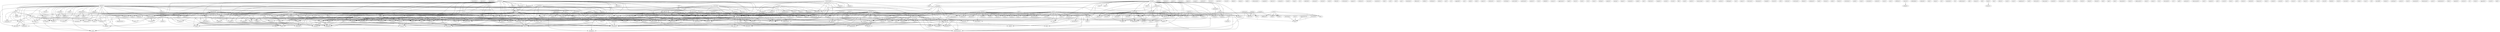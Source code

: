 digraph G {
  tranquility [ label="tranquility(1)" ];
  decision [ label="decision(1)" ];
  inquisition [ label="inquisition(1)" ];
  population [ label="population(6)" ];
  invading [ label="invading(2)" ];
  deleted [ label="deleted(1)" ];
  scholar [ label="scholar(2)" ];
  majority [ label="majority(1)" ];
  side [ label="side(1)" ];
  control [ label="control(1)" ];
  arrival [ label="arrival(1)" ];
  anticipation [ label="anticipation(1)" ];
  lake [ label="lake(2)" ];
  garrison [ label="garrison(1)" ];
  thunder [ label="thunder(2)" ];
  carried [ label="carried(1)" ];
  massacred [ label="massacred(1)" ];
  retreat [ label="retreat(1)" ];
  exterminated [ label="exterminated(2)" ];
  van [ label="van(3)" ];
  turn [ label="turn(1)" ];
  van [ label="van(3)" ];
  reached [ label="reached(1)" ];
  province [ label="province(4)" ];
  gives [ label="gives(1)" ];
  slaughter [ label="slaughter(1)" ];
  discipline [ label="discipline(1)" ];
  pseudo [ label="pseudo(1)" ];
  assert [ label="assert(1)" ];
  freedom [ label="freedom(1)" ];
  power [ label="power(1)" ];
  volume [ label="volume(2)" ];
  list [ label="list(8)" ];
  collaboration [ label="collaboration(5)" ];
  someone [ label="someone(1)" ];
  exe [ label="exe(2)" ];
  convenience [ label="convenience(1)" ];
  called [ label="called(1)" ];
  liberty [ label="liberty(1)" ];
  escape [ label="escape(1)" ];
  architect [ label="architect(1)" ];
  homeland [ label="homeland(3)" ];
  occupation [ label="occupation(3)" ];
  horizon [ label="horizon(1)" ];
  army [ label="army(12)" ];
  response [ label="response(2)" ];
  cavalry [ label="cavalry(1)" ];
  occupied [ label="occupied(1)" ];
  victory [ label="victory(1)" ];
  suffered [ label="suffered(2)" ];
  burnt [ label="burnt(2)" ];
  drove [ label="drove(1)" ];
  information [ label="information(2)" ];
  rear [ label="rear(1)" ];
  withdrew [ label="withdrew(1)" ];
  situation [ label="situation(2)" ];
  war [ label="war(11)" ];
  enter [ label="enter(1)" ];
  make [ label="make(1)" ];
  rear [ label="rear(1)" ];
  genocide [ label="genocide(17)" ];
  safety [ label="safety(1)" ];
  year [ label="year(2)" ];
  began [ label="began(3)" ];
  country [ label="country(1)" ];
  rd [ label="rd(1)" ];
  burned [ label="burned(1)" ];
  building [ label="building(2)" ];
  pillage [ label="pillage(1)" ];
  withdraw [ label="withdraw(1)" ];
  cooperation [ label="cooperation(1)" ];
  guard [ label="guard(1)" ];
  day [ label="day(2)" ];
  intervene [ label="intervene(1)" ];
  ease [ label="ease(1)" ];
  sent [ label="sent(1)" ];
  fighting [ label="fighting(1)" ];
  came [ label="came(1)" ];
  destruction [ label="destruction(3)" ];
  fight [ label="fight(2)" ];
  flag [ label="flag(1)" ];
  gave [ label="gave(1)" ];
  blood [ label="blood(1)" ];
  effort [ label="effort(1)" ];
  president [ label="president(1)" ];
  terminate [ label="terminate(1)" ];
  serve [ label="serve(3)" ];
  wave [ label="wave(1)" ];
  guerrilla [ label="guerrilla(1)" ];
  murdering [ label="murdering(1)" ];
  happen [ label="happen(1)" ];
  rest [ label="rest(1)" ];
  street [ label="street(1)" ];
  region [ label="region(1)" ];
  coward [ label="coward(1)" ];
  bullshit [ label="bullshit(2)" ];
  instance [ label="instance(2)" ];
  defeat [ label="defeat(1)" ];
  formed [ label="formed(2)" ];
  policy [ label="policy(2)" ];
  battalion [ label="battalion(2)" ];
  government [ label="government(7)" ];
  race [ label="race(1)" ];
  declared [ label="declared(1)" ];
  extermination [ label="extermination(2)" ];
  enemy [ label="enemy(1)" ];
  salah [ label="salah(1)" ];
  etchmiadzin [ label="etchmiadzin(1)" ];
  complete [ label="complete(1)" ];
  beginning [ label="beginning(2)" ];
  refuse [ label="refuse(1)" ];
  state [ label="state(4)" ];
  degree [ label="degree(1)" ];
  assist [ label="assist(1)" ];
  left [ label="left(2)" ];
  command [ label="command(4)" ];
  scene [ label="scene(1)" ];
  observe [ label="observe(1)" ];
  autopost [ label="autopost(1)" ];
  closed [ label="closed(1)" ];
  hung [ label="hung(1)" ];
  du [ label="du(1)" ];
  cut [ label="cut(1)" ];
  guerilla [ label="guerilla(2)" ];
  admitted [ label="admitted(1)" ];
  program [ label="program(1)" ];
  wonder [ label="wonder(1)" ];
  mess [ label="mess(1)" ];
  section [ label="section(2)" ];
  reach [ label="reach(1)" ];
  butcher [ label="butcher(1)" ];
  dictator [ label="dictator(1)" ];
  leader [ label="leader(1)" ];
  lived [ label="lived(2)" ];
  debunk [ label="debunk(1)" ];
  civilization [ label="civilization(1)" ];
  oppose [ label="oppose(1)" ];
  evidence [ label="evidence(1)" ];
  caucasus [ label="caucasus(1)" ];
  armistice [ label="armistice(1)" ];
  babi [ label="babi(1)" ];
  soul [ label="soul(1)" ];
  edu [ label="edu(2)" ];
  pay [ label="pay(1)" ];
  post [ label="post(5)" ];
  question [ label="question(1)" ];
  address [ label="address(1)" ];
  reply [ label="reply(2)" ];
  text [ label="text(4)" ];
  table [ label="table(1)" ];
  propaganda [ label="propaganda(1)" ];
  nonsense [ label="nonsense(1)" ];
  present [ label="present(1)" ];
  message [ label="message(1)" ];
  bernstein [ label="bernstein(1)" ];
  influence [ label="influence(1)" ];
  soldier [ label="soldier(1)" ];
  erzurum [ label="erzurum(4)" ];
  poverty [ label="poverty(2)" ];
  survive [ label="survive(1)" ];
  condition [ label="condition(2)" ];
  latvia [ label="latvia(9)" ];
  unix [ label="unix(1)" ];
  goes [ label="goes(1)" ];
  computer [ label="computer(2)" ];
  post [ label="post(4)" ];
  joke [ label="joke(2)" ];
  autoposting [ label="autoposting(1)" ];
  baby [ label="baby(1)" ];
  block [ label="block(2)" ];
  paragraph [ label="paragraph(2)" ];
  clown [ label="clown(1)" ];
  article [ label="article(1)" ];
  sera [ label="sera(1)" ];
  event [ label="event(1)" ];
  nothing [ label="nothing(1)" ];
  user [ label="user(2)" ];
  sweetie [ label="sweetie(1)" ];
  produce [ label="produce(1)" ];
  zuma [ label="zuma(1)" ];
  amherst [ label="amherst(2)" ];
  month [ label="month(2)" ];
  find [ label="find(1)" ];
  anatolia [ label="anatolia(4)" ];
  fate [ label="fate(1)" ];
  way [ label="way(2)" ];
  revolt [ label="revolt(2)" ];
  push [ label="push(1)" ];
  morale [ label="morale(1)" ];
  sultan [ label="sultan(1)" ];
  invasion [ label="invasion(1)" ];
  replica [ label="replica(1)" ];
  position [ label="position(1)" ];
  create [ label="create(1)" ];
  hurt [ label="hurt(1)" ];
  birthday [ label="birthday(2)" ];
  inform [ label="inform(1)" ];
  put [ label="put(1)" ];
  re [ label="re(1)" ];
  faith [ label="faith(1)" ];
  protection [ label="protection(2)" ];
  resurrection [ label="resurrection(1)" ];
  life [ label="life(1)" ];
  appealed [ label="appealed(1)" ];
  pre [ label="pre(1)" ];
  cabin [ label="cabin(2)" ];
  fascist [ label="fascist(2)" ];
  look [ label="look(1)" ];
  non [ label="non(1)" ];
  window [ label="window(1)" ];
  see [ label="see(2)" ];
  harb [ label="harb(1)" ];
  rejects [ label="rejects(1)" ];
  nwbernst [ label="nwbernst(1)" ];
  annihilation [ label="annihilation(1)" ];
  mercy [ label="mercy(1)" ];
  revolting [ label="revolting(1)" ];
  today [ label="today(3)" ];
  covers [ label="covers(1)" ];
  crime [ label="crime(3)" ];
  exists [ label="exists(1)" ];
  right [ label="right(1)" ];
  return [ label="return(1)" ];
  humanity [ label="humanity(2)" ];
  perverted [ label="perverted(1)" ];
  hair [ label="hair(1)" ];
  ripped [ label="ripped(1)" ];
  patriotism [ label="patriotism(1)" ];
  protect [ label="protect(1)" ];
  zvvg [ label="zvvg(1)" ];
  stabbed [ label="stabbed(1)" ];
  regret [ label="regret(1)" ];
  history [ label="history(3)" ];
  grief [ label="grief(1)" ];
  census [ label="census(1)" ];
  nazi [ label="nazi(2)" ];
  conspiracy [ label="conspiracy(1)" ];
  concentration [ label="concentration(1)" ];
  hand [ label="hand(2)" ];
  encore [ label="encore(1)" ];
  issue [ label="issue(2)" ];
  doom [ label="doom(1)" ];
  performance [ label="performance(1)" ];
  colaboration [ label="colaboration(1)" ];
  berlin [ label="berlin(2)" ];
  headquarters [ label="headquarters(1)" ];
  appressian [ label="appressian(1)" ];
  independence [ label="independence(3)" ];
  pp [ label="pp(2)" ];
  expel [ label="expel(1)" ];
  muslim [ label="muslim(3)" ];
  flood [ label="flood(1)" ];
  comprised [ label="comprised(1)" ];
  maintain [ label="maintain(1)" ];
  planned [ label="planned(1)" ];
  appeared [ label="appeared(1)" ];
  crisis [ label="crisis(1)" ];
  area [ label="area(2)" ];
  supply [ label="supply(1)" ];
  crowded [ label="crowded(1)" ];
  culminated [ label="culminated(1)" ];
  percent [ label="percent(1)" ];
  city [ label="city(2)" ];
  terror [ label="terror(1)" ];
  brick [ label="brick(1)" ];
  wwi [ label="wwi(1)" ];
  stone [ label="stone(1)" ];
  darling [ label="darling(1)" ];
  opinion [ label="opinion(1)" ];
  sprang [ label="sprang(1)" ];
  legion [ label="legion(1)" ];
  comment [ label="comment(1)" ];
  sahak [ label="sahak(1)" ];
  neil [ label="neil(1)" ];
  love [ label="love(1)" ];
  road [ label="road(5)" ];
  ground [ label="ground(1)" ];
  direction [ label="direction(1)" ];
  tragedy [ label="tragedy(1)" ];
  czar [ label="czar(2)" ];
  returned [ label="returned(1)" ];
  jewish [ label="jewish(1)" ];
  struck [ label="struck(1)" ];
  file [ label="file(2)" ];
  mark [ label="mark(1)" ];
  matter [ label="matter(1)" ];
  brand [ label="brand(1)" ];
  dictatorship [ label="dictatorship(4)" ];
  signed [ label="signed(1)" ];
  respite [ label="respite(1)" ];
  massacring [ label="massacring(1)" ];
  supreme [ label="supreme(2)" ];
  none [ label="none(1)" ];
  russia [ label="russia(1)" ];
  fulfillment [ label="fulfillment(1)" ];
  looked [ label="looked(1)" ];
  justify [ label="justify(1)" ];
  evrak [ label="evrak(1)" ];
  pardon [ label="pardon(1)" ];
  challenge [ label="challenge(1)" ];
  rise [ label="rise(1)" ];
  seems [ label="seems(1)" ];
  vilayet [ label="vilayet(1)" ];
  preparation [ label="preparation(1)" ];
  drive [ label="drive(1)" ];
  commander [ label="commander(2)" ];
  soviet [ label="soviet(1)" ];
  work [ label="work(1)" ];
  ex [ label="ex(1)" ];
  proceeded [ label="proceeded(1)" ];
  write [ label="write(1)" ];
  mountain [ label="mountain(1)" ];
  terrorism [ label="terrorism(1)" ];
  deuxieme [ label="deuxieme(1)" ];
  triangle [ label="triangle(1)" ];
  drawer [ label="drawer(2)" ];
  wall [ label="wall(1)" ];
  sabotage [ label="sabotage(1)" ];
  coordination [ label="coordination(1)" ];
  time [ label="time(2)" ];
  treachery [ label="treachery(1)" ];
  regard [ label="regard(1)" ];
  observed [ label="observed(1)" ];
  yerevan [ label="yerevan(1)" ];
  conclusion [ label="conclusion(1)" ];
  debate [ label="debate(1)" ];
  sarikamis [ label="sarikamis(1)" ];
  head [ label="head(1)" ];
  turkey [ label="turkey(8)" ];
  separation [ label="separation(1)" ];
  world [ label="world(7)" ];
  treasonable [ label="treasonable(1)" ];
  demonstration [ label="demonstration(1)" ];
  abode [ label="abode(1)" ];
  took [ label="took(1)" ];
  recalls [ label="recalls(1)" ];
  rapacity [ label="rapacity(1)" ];
  nation [ label="nation(2)" ];
  reaches [ label="reaches(1)" ];
  tradition [ label="tradition(1)" ];
  bureau [ label="bureau(1)" ];
  sabis [ label="sabis(1)" ];
  french [ label="french(1)" ];
  revolution [ label="revolution(1)" ];
  university [ label="university(2)" ];
  greek [ label="greek(1)" ];
  corps [ label="corps(1)" ];
  november [ label="november(1)" ];
  interest [ label="interest(1)" ];
  th [ label="th(2)" ];
  asks [ label="asks(1)" ];
  empire [ label="empire(4)" ];
  aryan [ label="aryan(1)" ];
  mon [ label="mon(1)" ];
  artillerie [ label="artillerie(1)" ];
  russian [ label="russian(1)" ];
  invader [ label="invader(1)" ];
  participation [ label="participation(1)" ];
  volunteer [ label="volunteer(1)" ];
  stated [ label="stated(1)" ];
  shore [ label="shore(1)" ];
  served [ label="served(1)" ];
  turned [ label="turned(1)" ];
  hope [ label="hope(1)" ];
  boasted [ label="boasted(1)" ];
  success [ label="success(1)" ];
  century [ label="century(2)" ];
  attempt [ label="attempt(1)" ];
  odishelidje [ label="odishelidje(1)" ];
  dashnak [ label="dashnak(1)" ];
  jews [ label="jews(2)" ];
  minority [ label="minority(1)" ];
  mutlu [ label="mutlu(1)" ];
  ll [ label="ll(1)" ];
  john [ label="john(1)" ];
  adana [ label="adana(1)" ];
  set [ label="set(1)" ];
  mazelyah [ label="mazelyah(1)" ];
  fo [ label="fo(4)" ];
  petersburg [ label="petersburg(1)" ];
  add [ label="add(1)" ];
  cambridge [ label="cambridge(3)" ];
  ohanus [ label="ohanus(1)" ];
  fail [ label="fail(1)" ];
  found [ label="found(1)" ];
  heaven [ label="heaven(1)" ];
  fop [ label="fop(1)" ];
  reform [ label="reform(1)" ];
  subject [ label="subject(1)" ];
  withdrawal [ label="withdrawal(1)" ];
  murder [ label="murder(2)" ];
  russe [ label="russe(1)" ];
  erase [ label="erase(1)" ];
  zangibasar [ label="zangibasar(1)" ];
  read [ label="read(1)" ];
  holocaust [ label="holocaust(1)" ];
  armenia [ label="armenia(7)" ];
  press [ label="press(3)" ];
  hamazasp [ label="hamazasp(1)" ];
  istanbul [ label="istanbul(1)" ];
  erzeroum [ label="erzeroum(1)" ];
  give [ label="give(1)" ];
  culture [ label="culture(1)" ];
  bristol [ label="bristol(1)" ];
  submit [ label="submit(1)" ];
  disarm [ label="disarm(2)" ];
  katl [ label="katl(1)" ];
  rape [ label="rape(1)" ];
  yoke [ label="yoke(1)" ];
  remainder [ label="remainder(1)" ];
  tartar [ label="tartar(1)" ];
  ambassador [ label="ambassador(1)" ];
  place [ label="place(1)" ];
  nesim [ label="nesim(1)" ];
  bva [ label="bva(1)" ];
  document [ label="document(2)" ];
  nov [ label="nov(1)" ];
  spell [ label="spell(1)" ];
  germany [ label="germany(1)" ];
  disarmament [ label="disarmament(1)" ];
  auto [ label="auto(1)" ];
  exist [ label="exist(1)" ];
  ottoman [ label="ottoman(3)" ];
  majesty [ label="majesty(1)" ];
  british [ label="british(2)" ];
  saw [ label="saw(1)" ];
  supervise [ label="supervise(1)" ];
  rawlinson [ label="rawlinson(2)" ];
  dro [ label="dro(2)" ];
  puh [ label="puh(1)" ];
  council [ label="council(1)" ];
  leeze [ label="leeze(1)" ];
  prof [ label="prof(1)" ];
  boston [ label="boston(1)" ];
  stanford [ label="stanford(2)" ];
  bosporus [ label="bosporus(1)" ];
  odasi [ label="odasi(1)" ];
  colonel [ label="colonel(1)" ];
  journal [ label="journal(1)" ];
  mus [ label="mus(1)" ];
  erivan [ label="erivan(1)" ];
  serdar [ label="serdar(3)" ];
  russia [ label="russia(1)" ];
  europe [ label="europe(2)" ];
  use [ label="use(1)" ];
  bayur [ label="bayur(1)" ];
  hitler [ label="hitler(1)" ];
  row [ label="row(1)" ];
  source [ label="source(5)" ];
  flooded [ label="flooded(1)" ];
  christ [ label="christ(1)" ];
  screwed [ label="screwed(1)" ];
  uucp [ label="uucp(1)" ];
  strike [ label="strike(1)" ];
  cosar [ label="cosar(1)" ];
  turkish [ label="turkish(2)" ];
  argic [ label="argic(3)" ];
  vol [ label="vol(2)" ];
  muratoff [ label="muratoff(1)" ];
  turkiye [ label="turkiye(1)" ];
  anything [ label="anything(1)" ];
  guerre [ label="guerre(1)" ];
  shaw [ label="shaw(3)" ];
  remember [ label="remember(2)" ];
  hahralaram [ label="hahralaram(1)" ];
  party [ label="party(1)" ];
  mazbatalari [ label="mazbatalari(1)" ];
  bitlis [ label="bitlis(1)" ];
  republic [ label="republic(2)" ];
  april [ label="april(3)" ];
  archive [ label="archive(2)" ];
  tiflis [ label="tiflis(1)" ];
  st [ label="st(1)" ];
  writes [ label="writes(1)" ];
  appendix [ label="appendix(1)" ];
  czarist [ label="czarist(1)" ];
  kind [ label="kind(1)" ];
  population -> invading [ label="1" ];
  population -> deleted [ label="1" ];
  population -> scholar [ label="1" ];
  population -> majority [ label="2" ];
  population -> side [ label="2" ];
  population -> control [ label="1" ];
  population -> arrival [ label="1" ];
  population -> anticipation [ label="1" ];
  population -> lake [ label="2" ];
  population -> garrison [ label="2" ];
  population -> thunder [ label="1" ];
  population -> carried [ label="2" ];
  population -> massacred [ label="1" ];
  population -> retreat [ label="2" ];
  population -> exterminated [ label="1" ];
  population -> van [ label="2" ];
  population -> turn [ label="1" ];
  population -> van [ label="2" ];
  population -> reached [ label="2" ];
  population -> province [ label="1" ];
  population -> gives [ label="1" ];
  population -> slaughter [ label="2" ];
  population -> discipline [ label="1" ];
  population -> pseudo [ label="1" ];
  volume -> invading [ label="1" ];
  volume -> list [ label="1" ];
  volume -> collaboration [ label="1" ];
  exe -> convenience [ label="1" ];
  exe -> list [ label="1" ];
  exe -> called [ label="1" ];
  homeland -> occupation [ label="1" ];
  army -> response [ label="1" ];
  army -> cavalry [ label="1" ];
  army -> occupied [ label="1" ];
  army -> victory [ label="1" ];
  army -> suffered [ label="1" ];
  army -> burnt [ label="2" ];
  army -> drove [ label="1" ];
  army -> information [ label="1" ];
  army -> rear [ label="1" ];
  army -> withdrew [ label="1" ];
  army -> situation [ label="1" ];
  army -> war [ label="1" ];
  army -> enter [ label="1" ];
  army -> make [ label="1" ];
  army -> rear [ label="1" ];
  army -> genocide [ label="1" ];
  army -> safety [ label="1" ];
  army -> year [ label="1" ];
  army -> began [ label="1" ];
  army -> country [ label="1" ];
  army -> rd [ label="1" ];
  army -> burned [ label="1" ];
  army -> building [ label="1" ];
  army -> pillage [ label="1" ];
  army -> withdraw [ label="1" ];
  army -> cooperation [ label="1" ];
  army -> guard [ label="1" ];
  army -> day [ label="1" ];
  army -> intervene [ label="1" ];
  army -> exterminated [ label="1" ];
  army -> ease [ label="1" ];
  army -> sent [ label="1" ];
  army -> fighting [ label="1" ];
  army -> came [ label="1" ];
  army -> destruction [ label="2" ];
  army -> fight [ label="1" ];
  army -> flag [ label="1" ];
  army -> gave [ label="1" ];
  army -> blood [ label="1" ];
  army -> occupation [ label="2" ];
  army -> effort [ label="1" ];
  army -> president [ label="1" ];
  army -> terminate [ label="1" ];
  army -> serve [ label="1" ];
  army -> wave [ label="1" ];
  response -> victory [ label="1" ];
  response -> enter [ label="1" ];
  response -> flag [ label="1" ];
  response -> blood [ label="1" ];
  response -> serve [ label="1" ];
  response -> wave [ label="1" ];
  murdering -> happen [ label="1" ];
  murdering -> rest [ label="1" ];
  murdering -> street [ label="1" ];
  murdering -> region [ label="1" ];
  bullshit -> instance [ label="1" ];
  formed -> policy [ label="1" ];
  formed -> battalion [ label="1" ];
  formed -> government [ label="1" ];
  formed -> race [ label="1" ];
  formed -> declared [ label="1" ];
  formed -> fight [ label="1" ];
  formed -> extermination [ label="1" ];
  beginning -> refuse [ label="1" ];
  beginning -> state [ label="1" ];
  beginning -> degree [ label="1" ];
  beginning -> collaboration [ label="1" ];
  beginning -> assist [ label="1" ];
  beginning -> serve [ label="1" ];
  left -> command [ label="1" ];
  left -> control [ label="1" ];
  left -> genocide [ label="1" ];
  left -> scene [ label="1" ];
  left -> discipline [ label="1" ];
  cut -> guerilla [ label="1" ];
  cut -> arrival [ label="1" ];
  cut -> anticipation [ label="1" ];
  cut -> massacred [ label="1" ];
  cut -> turn [ label="1" ];
  cut -> province [ label="1" ];
  deleted -> wonder [ label="1" ];
  deleted -> scholar [ label="1" ];
  deleted -> list [ label="2" ];
  deleted -> thunder [ label="1" ];
  deleted -> mess [ label="1" ];
  deleted -> gives [ label="1" ];
  deleted -> pseudo [ label="1" ];
  guerilla -> butcher [ label="1" ];
  guerilla -> arrival [ label="1" ];
  guerilla -> anticipation [ label="1" ];
  guerilla -> genocide [ label="1" ];
  guerilla -> dictator [ label="1" ];
  guerilla -> leader [ label="1" ];
  guerilla -> massacred [ label="1" ];
  guerilla -> turn [ label="1" ];
  guerilla -> province [ label="1" ];
  guerilla -> lived [ label="1" ];
  occupied -> withdrew [ label="1" ];
  occupied -> gave [ label="1" ];
  post -> question [ label="2" ];
  post -> address [ label="1" ];
  post -> reply [ label="1" ];
  post -> text [ label="2" ];
  post -> table [ label="2" ];
  post -> propaganda [ label="1" ];
  post -> nonsense [ label="1" ];
  post -> present [ label="1" ];
  post -> message [ label="2" ];
  erzurum -> suffered [ label="1" ];
  erzurum -> poverty [ label="1" ];
  erzurum -> burnt [ label="2" ];
  erzurum -> survive [ label="1" ];
  erzurum -> situation [ label="1" ];
  erzurum -> year [ label="1" ];
  erzurum -> country [ label="1" ];
  erzurum -> rd [ label="1" ];
  erzurum -> building [ label="1" ];
  erzurum -> destruction [ label="1" ];
  erzurum -> condition [ label="1" ];
  erzurum -> occupation [ label="1" ];
  latvia -> unix [ label="1" ];
  latvia -> goes [ label="1" ];
  latvia -> computer [ label="1" ];
  latvia -> post [ label="1" ];
  latvia -> address [ label="1" ];
  latvia -> reply [ label="1" ];
  latvia -> joke [ label="1" ];
  latvia -> autoposting [ label="1" ];
  latvia -> baby [ label="1" ];
  latvia -> block [ label="1" ];
  latvia -> paragraph [ label="1" ];
  latvia -> clown [ label="1" ];
  latvia -> government [ label="1" ];
  latvia -> list [ label="1" ];
  latvia -> article [ label="1" ];
  latvia -> sera [ label="1" ];
  latvia -> event [ label="1" ];
  latvia -> nothing [ label="1" ];
  latvia -> text [ label="1" ];
  latvia -> user [ label="1" ];
  latvia -> sweetie [ label="1" ];
  latvia -> produce [ label="1" ];
  latvia -> propaganda [ label="1" ];
  latvia -> zuma [ label="1" ];
  latvia -> amherst [ label="1" ];
  latvia -> month [ label="1" ];
  latvia -> find [ label="1" ];
  anatolia -> fate [ label="1" ];
  anatolia -> way [ label="1" ];
  anatolia -> revolt [ label="1" ];
  anatolia -> degree [ label="1" ];
  anatolia -> push [ label="1" ];
  anatolia -> morale [ label="1" ];
  anatolia -> sultan [ label="1" ];
  anatolia -> invasion [ label="1" ];
  anatolia -> collaboration [ label="1" ];
  anatolia -> replica [ label="1" ];
  anatolia -> province [ label="1" ];
  anatolia -> position [ label="1" ];
  anatolia -> create [ label="1" ];
  anatolia -> hurt [ label="1" ];
  suffered -> burnt [ label="2" ];
  suffered -> faith [ label="1" ];
  suffered -> protection [ label="1" ];
  suffered -> resurrection [ label="1" ];
  suffered -> year [ label="2" ];
  suffered -> occupation [ label="2" ];
  suffered -> life [ label="1" ];
  happen -> fascist [ label="1" ];
  happen -> look [ label="1" ];
  happen -> street [ label="1" ];
  happen -> non [ label="1" ];
  happen -> window [ label="1" ];
  happen -> see [ label="1" ];
  policy -> rest [ label="1" ];
  policy -> annihilation [ label="1" ];
  policy -> extermination [ label="1" ];
  today -> genocide [ label="1" ];
  today -> covers [ label="1" ];
  today -> government [ label="1" ];
  today -> crime [ label="1" ];
  today -> exists [ label="1" ];
  today -> right [ label="1" ];
  today -> return [ label="1" ];
  today -> humanity [ label="1" ];
  burnt -> hair [ label="1" ];
  burnt -> year [ label="1" ];
  burnt -> ripped [ label="1" ];
  burnt -> occupation [ label="1" ];
  command -> control [ label="1" ];
  command -> butcher [ label="1" ];
  command -> situation [ label="1" ];
  command -> genocide [ label="1" ];
  command -> dictator [ label="1" ];
  command -> year [ label="1" ];
  command -> country [ label="1" ];
  command -> rd [ label="1" ];
  command -> leader [ label="1" ];
  command -> region [ label="1" ];
  command -> destruction [ label="1" ];
  command -> lived [ label="1" ];
  command -> discipline [ label="1" ];
  command -> occupation [ label="1" ];
  information -> regret [ label="1" ];
  information -> history [ label="1" ];
  information -> grief [ label="1" ];
  nazi -> conspiracy [ label="1" ];
  nazi -> concentration [ label="1" ];
  nazi -> battalion [ label="1" ];
  nazi -> hand [ label="2" ];
  nazi -> encore [ label="1" ];
  nazi -> issue [ label="2" ];
  nazi -> genocide [ label="1" ];
  nazi -> doom [ label="1" ];
  nazi -> performance [ label="1" ];
  nazi -> collaboration [ label="3" ];
  nazi -> colaboration [ label="1" ];
  nazi -> exterminated [ label="1" ];
  nazi -> fight [ label="1" ];
  berlin -> mess [ label="1" ];
  berlin -> headquarters [ label="1" ];
  way -> revolt [ label="1" ];
  way -> push [ label="1" ];
  way -> sultan [ label="1" ];
  way -> instance [ label="1" ];
  computer -> post [ label="1" ];
  computer -> address [ label="1" ];
  computer -> reply [ label="1" ];
  computer -> autoposting [ label="1" ];
  computer -> propaganda [ label="1" ];
  independence -> pp [ label="1" ];
  muslim -> flood [ label="2" ];
  muslim -> comprised [ label="1" ];
  muslim -> arrival [ label="1" ];
  muslim -> maintain [ label="1" ];
  muslim -> anticipation [ label="1" ];
  muslim -> planned [ label="2" ];
  muslim -> state [ label="3" ];
  muslim -> lake [ label="1" ];
  muslim -> garrison [ label="1" ];
  muslim -> hand [ label="1" ];
  muslim -> war [ label="1" ];
  muslim -> appeared [ label="1" ];
  muslim -> protection [ label="1" ];
  muslim -> revolt [ label="1" ];
  muslim -> issue [ label="1" ];
  muslim -> genocide [ label="1" ];
  muslim -> government [ label="1" ];
  muslim -> crisis [ label="2" ];
  muslim -> began [ label="2" ];
  muslim -> right [ label="1" ];
  muslim -> thunder [ label="1" ];
  muslim -> return [ label="1" ];
  muslim -> area [ label="2" ];
  muslim -> carried [ label="2" ];
  muslim -> collaboration [ label="1" ];
  muslim -> supply [ label="1" ];
  muslim -> massacred [ label="1" ];
  muslim -> retreat [ label="1" ];
  muslim -> crowded [ label="2" ];
  muslim -> exterminated [ label="1" ];
  muslim -> culminated [ label="1" ];
  muslim -> non [ label="2" ];
  muslim -> van [ label="1" ];
  muslim -> turn [ label="1" ];
  muslim -> van [ label="1" ];
  muslim -> reached [ label="1" ];
  muslim -> province [ label="1" ];
  muslim -> percent [ label="1" ];
  muslim -> gives [ label="1" ];
  muslim -> slaughter [ label="1" ];
  muslim -> pseudo [ label="1" ];
  muslim -> city [ label="1" ];
  post -> address [ label="1" ];
  post -> reply [ label="1" ];
  post -> text [ label="2" ];
  post -> table [ label="2" ];
  post -> propaganda [ label="1" ];
  post -> nonsense [ label="1" ];
  post -> present [ label="1" ];
  post -> message [ label="2" ];
  reply -> love [ label="1" ];
  road -> building [ label="1" ];
  road -> ground [ label="1" ];
  road -> massacred [ label="1" ];
  road -> pp [ label="1" ];
  rear -> czar [ label="1" ];
  rear -> guard [ label="1" ];
  rear -> day [ label="1" ];
  rear -> returned [ label="1" ];
  joke -> block [ label="1" ];
  joke -> text [ label="1" ];
  autoposting -> propaganda [ label="1" ];
  autoposting -> brand [ label="1" ];
  dictatorship -> battalion [ label="1" ];
  dictatorship -> planned [ label="1" ];
  dictatorship -> war [ label="1" ];
  dictatorship -> rest [ label="1" ];
  dictatorship -> genocide [ label="2" ];
  dictatorship -> dictator [ label="1" ];
  dictatorship -> year [ label="1" ];
  dictatorship -> leader [ label="1" ];
  dictatorship -> signed [ label="1" ];
  dictatorship -> respite [ label="1" ];
  dictatorship -> lived [ label="1" ];
  dictatorship -> annihilation [ label="1" ];
  battalion -> genocide [ label="1" ];
  battalion -> dictator [ label="1" ];
  battalion -> leader [ label="1" ];
  battalion -> fight [ label="1" ];
  battalion -> lived [ label="1" ];
  planned -> war [ label="1" ];
  planned -> carried [ label="1" ];
  supreme -> situation [ label="1" ];
  supreme -> year [ label="1" ];
  supreme -> country [ label="1" ];
  supreme -> rd [ label="1" ];
  supreme -> region [ label="1" ];
  supreme -> destruction [ label="1" ];
  supreme -> occupation [ label="1" ];
  russia -> protection [ label="1" ];
  russia -> fulfillment [ label="1" ];
  russia -> looked [ label="1" ];
  russia -> resurrection [ label="1" ];
  russia -> justify [ label="1" ];
  russia -> life [ label="1" ];
  state -> appeared [ label="1" ];
  state -> protection [ label="1" ];
  state -> crisis [ label="1" ];
  state -> area [ label="1" ];
  state -> assist [ label="1" ];
  state -> crowded [ label="1" ];
  state -> non [ label="1" ];
  lake -> vilayet [ label="1" ];
  lake -> preparation [ label="1" ];
  lake -> drive [ label="1" ];
  commander -> situation [ label="1" ];
  commander -> year [ label="1" ];
  commander -> country [ label="1" ];
  commander -> rd [ label="1" ];
  commander -> destruction [ label="1" ];
  commander -> occupation [ label="1" ];
  soviet -> work [ label="1" ];
  soviet -> genocide [ label="2" ];
  soviet -> covers [ label="1" ];
  soviet -> government [ label="2" ];
  soviet -> list [ label="1" ];
  soviet -> crime [ label="2" ];
  soviet -> exists [ label="1" ];
  soviet -> look [ label="1" ];
  soviet -> right [ label="2" ];
  soviet -> return [ label="2" ];
  soviet -> ex [ label="1" ];
  soviet -> proceeded [ label="1" ];
  soviet -> non [ label="1" ];
  soviet -> write [ label="1" ];
  soviet -> humanity [ label="1" ];
  soviet -> lived [ label="1" ];
  soviet -> window [ label="1" ];
  soviet -> occupation [ label="1" ];
  soviet -> mountain [ label="1" ];
  soviet -> see [ label="1" ];
  soviet -> serve [ label="1" ];
  soviet -> extermination [ label="1" ];
  block -> genocide [ label="1" ];
  situation -> year [ label="1" ];
  situation -> country [ label="1" ];
  situation -> destruction [ label="1" ];
  situation -> occupation [ label="1" ];
  war -> issue [ label="2" ];
  war -> rest [ label="1" ];
  war -> degree [ label="1" ];
  war -> genocide [ label="2" ];
  war -> year [ label="1" ];
  war -> began [ label="2" ];
  war -> burned [ label="1" ];
  war -> invasion [ label="1" ];
  war -> sabotage [ label="2" ];
  war -> collaboration [ label="3" ];
  war -> assist [ label="1" ];
  war -> coordination [ label="2" ];
  war -> time [ label="2" ];
  war -> treachery [ label="1" ];
  war -> colaboration [ label="1" ];
  war -> exterminated [ label="1" ];
  war -> regard [ label="1" ];
  war -> ease [ label="2" ];
  war -> culminated [ label="1" ];
  war -> observed [ label="1" ];
  war -> annihilation [ label="1" ];
  war -> occupation [ label="2" ];
  war -> effort [ label="2" ];
  war -> serve [ label="1" ];
  turkey -> protection [ label="1" ];
  turkey -> separation [ label="2" ];
  turkey -> resurrection [ label="1" ];
  turkey -> world [ label="2" ];
  turkey -> treasonable [ label="2" ];
  turkey -> demonstration [ label="2" ];
  turkey -> abode [ label="1" ];
  turkey -> took [ label="1" ];
  turkey -> collaboration [ label="2" ];
  turkey -> recalls [ label="1" ];
  turkey -> rapacity [ label="1" ];
  turkey -> nation [ label="2" ];
  turkey -> reaches [ label="1" ];
  turkey -> tradition [ label="2" ];
  turkey -> lived [ label="1" ];
  turkey -> condition [ label="2" ];
  turkey -> life [ label="1" ];
  revolt -> sultan [ label="1" ];
  revolt -> carried [ label="1" ];
  revolt -> retreat [ label="1" ];
  revolt -> van [ label="1" ];
  revolt -> van [ label="1" ];
  revolt -> reached [ label="1" ];
  revolt -> percent [ label="1" ];
  revolt -> slaughter [ label="1" ];
  revolt -> city [ label="1" ];
  paragraph -> nothing [ label="1" ];
  university -> pp [ label="1" ];
  rear -> czar [ label="1" ];
  rear -> guard [ label="1" ];
  rear -> day [ label="1" ];
  rear -> returned [ label="1" ];
  genocide -> safety [ label="1" ];
  genocide -> crime [ label="1" ];
  genocide -> carried [ label="1" ];
  genocide -> collaboration [ label="2" ];
  genocide -> th [ label="3" ];
  genocide -> asks [ label="1" ];
  genocide -> culminated [ label="1" ];
  genocide -> destruction [ label="1" ];
  genocide -> humanity [ label="1" ];
  genocide -> instance [ label="3" ];
  genocide -> annihilation [ label="1" ];
  empire -> carried [ label="1" ];
  empire -> collaboration [ label="1" ];
  empire -> assist [ label="1" ];
  empire -> treachery [ label="1" ];
  empire -> retreat [ label="1" ];
  empire -> regard [ label="1" ];
  empire -> culminated [ label="1" ];
  empire -> van [ label="1" ];
  empire -> van [ label="1" ];
  empire -> reached [ label="1" ];
  empire -> percent [ label="1" ];
  empire -> slaughter [ label="1" ];
  empire -> city [ label="1" ];
  empire -> serve [ label="1" ];
  clown -> text [ label="1" ];
  clown -> sweetie [ label="1" ];
  clown -> month [ label="1" ];
  world -> year [ label="1" ];
  world -> treasonable [ label="1" ];
  world -> invasion [ label="1" ];
  world -> collaboration [ label="3" ];
  world -> assist [ label="1" ];
  world -> treachery [ label="1" ];
  world -> colaboration [ label="1" ];
  world -> regard [ label="1" ];
  world -> culminated [ label="1" ];
  world -> annihilation [ label="1" ];
  world -> serve [ label="1" ];
  russian -> year [ label="1" ];
  russian -> vilayet [ label="1" ];
  russian -> invader [ label="1" ];
  russian -> began [ label="1" ];
  russian -> push [ label="1" ];
  russian -> participation [ label="1" ];
  russian -> volunteer [ label="2" ];
  russian -> country [ label="1" ];
  russian -> stated [ label="1" ];
  russian -> morale [ label="1" ];
  russian -> performance [ label="1" ];
  russian -> rd [ label="1" ];
  russian -> burned [ label="1" ];
  russian -> preparation [ label="1" ];
  russian -> sultan [ label="1" ];
  russian -> drive [ label="1" ];
  russian -> invasion [ label="1" ];
  russian -> withdraw [ label="2" ];
  russian -> sabotage [ label="1" ];
  russian -> carried [ label="1" ];
  russian -> cooperation [ label="3" ];
  russian -> collaboration [ label="2" ];
  russian -> guard [ label="2" ];
  russian -> shore [ label="1" ];
  russian -> served [ label="1" ];
  russian -> day [ label="1" ];
  russian -> assist [ label="1" ];
  russian -> supply [ label="1" ];
  russian -> coordination [ label="1" ];
  russian -> time [ label="2" ];
  russian -> intervene [ label="1" ];
  russian -> massacred [ label="1" ];
  russian -> turned [ label="1" ];
  russian -> treachery [ label="1" ];
  russian -> retreat [ label="1" ];
  russian -> exterminated [ label="2" ];
  russian -> regard [ label="1" ];
  russian -> ease [ label="1" ];
  russian -> culminated [ label="1" ];
  russian -> van [ label="1" ];
  russian -> sent [ label="2" ];
  russian -> turn [ label="1" ];
  russian -> fighting [ label="2" ];
  russian -> van [ label="1" ];
  russian -> came [ label="3" ];
  russian -> reached [ label="1" ];
  russian -> destruction [ label="1" ];
  russian -> province [ label="2" ];
  russian -> observed [ label="1" ];
  russian -> fight [ label="1" ];
  russian -> hope [ label="1" ];
  russian -> percent [ label="1" ];
  russian -> flag [ label="3" ];
  russian -> boasted [ label="1" ];
  russian -> blood [ label="3" ];
  russian -> slaughter [ label="1" ];
  russian -> success [ label="1" ];
  russian -> position [ label="1" ];
  russian -> create [ label="1" ];
  russian -> hurt [ label="1" ];
  russian -> occupation [ label="2" ];
  russian -> effort [ label="1" ];
  russian -> president [ label="3" ];
  russian -> terminate [ label="1" ];
  russian -> city [ label="1" ];
  russian -> serve [ label="4" ];
  russian -> wave [ label="3" ];
  century -> attempt [ label="1" ];
  year -> annihilation [ label="1" ];
  year -> occupation [ label="1" ];
  government -> list [ label="1" ];
  government -> race [ label="1" ];
  government -> declared [ label="1" ];
  government -> look [ label="1" ];
  government -> right [ label="1" ];
  government -> building [ label="1" ];
  government -> return [ label="1" ];
  government -> carried [ label="1" ];
  government -> culminated [ label="1" ];
  government -> non [ label="2" ];
  government -> window [ label="1" ];
  government -> find [ label="1" ];
  government -> see [ label="1" ];
  government -> extermination [ label="1" ];
  jews -> list [ label="1" ];
  jews -> race [ label="1" ];
  jews -> declared [ label="1" ];
  jews -> article [ label="1" ];
  jews -> sera [ label="1" ];
  jews -> performance [ label="1" ];
  jews -> treasonable [ label="1" ];
  jews -> demonstration [ label="1" ];
  jews -> event [ label="1" ];
  jews -> abode [ label="1" ];
  jews -> took [ label="1" ];
  jews -> minority [ label="1" ];
  jews -> nothing [ label="1" ];
  jews -> text [ label="1" ];
  jews -> recalls [ label="1" ];
  jews -> user [ label="1" ];
  jews -> sweetie [ label="1" ];
  jews -> rapacity [ label="1" ];
  jews -> produce [ label="1" ];
  jews -> exterminated [ label="1" ];
  jews -> propaganda [ label="1" ];
  jews -> nation [ label="2" ];
  jews -> reaches [ label="1" ];
  jews -> tradition [ label="1" ];
  jews -> zuma [ label="1" ];
  jews -> amherst [ label="1" ];
  jews -> fight [ label="1" ];
  jews -> month [ label="1" ];
  jews -> lived [ label="1" ];
  jews -> condition [ label="1" ];
  jews -> find [ label="1" ];
  jews -> extermination [ label="1" ];
  list -> exists [ label="2" ];
  list -> proceeded [ label="2" ];
  list -> mountain [ label="2" ];
  list -> find [ label="1" ];
  list -> serve [ label="2" ];
  list -> extermination [ label="2" ];
  mutlu -> ll [ label="1" ];
  mutlu -> called [ label="1" ];
  crime -> humanity [ label="1" ];
  began -> sabotage [ label="1" ];
  began -> area [ label="1" ];
  began -> coordination [ label="1" ];
  began -> time [ label="1" ];
  began -> crowded [ label="1" ];
  began -> ease [ label="1" ];
  began -> non [ label="1" ];
  began -> occupation [ label="1" ];
  began -> effort [ label="1" ];
  cambridge -> pp [ label="2" ];
  found -> heaven [ label="1" ];
  subject -> article [ label="1" ];
  subject -> sera [ label="1" ];
  subject -> withdrawal [ label="1" ];
  subject -> murder [ label="1" ];
  subject -> zuma [ label="1" ];
  subject -> ripped [ label="1" ];
  subject -> amherst [ label="1" ];
  right -> return [ label="1" ];
  thunder -> pseudo [ label="1" ];
  czar -> cooperation [ label="1" ];
  czar -> day [ label="1" ];
  czar -> came [ label="1" ];
  czar -> flag [ label="1" ];
  czar -> blood [ label="1" ];
  czar -> president [ label="1" ];
  czar -> returned [ label="1" ];
  czar -> serve [ label="1" ];
  czar -> wave [ label="1" ];
  armenia -> return [ label="1" ];
  armenia -> carried [ label="1" ];
  armenia -> proceeded [ label="1" ];
  armenia -> retreat [ label="1" ];
  armenia -> van [ label="1" ];
  armenia -> van [ label="1" ];
  armenia -> reached [ label="1" ];
  armenia -> province [ label="1" ];
  armenia -> percent [ label="1" ];
  armenia -> humanity [ label="1" ];
  armenia -> slaughter [ label="1" ];
  armenia -> create [ label="1" ];
  armenia -> mountain [ label="1" ];
  armenia -> city [ label="1" ];
  armenia -> serve [ label="1" ];
  armenia -> extermination [ label="1" ];
  press -> pp [ label="1" ];
  history -> collaboration [ label="1" ];
  murder -> ripped [ label="1" ];
  murder -> destruction [ label="1" ];
  area -> non [ label="1" ];
  area -> province [ label="1" ];
  area -> called [ label="1" ];
  carried -> retreat [ label="1" ];
  carried -> slaughter [ label="1" ];
  text -> table [ label="1" ];
  text -> message [ label="1" ];
  day -> intervene [ label="1" ];
  day -> terminate [ label="1" ];
  user -> propaganda [ label="1" ];
  user -> auto [ label="1" ];
  ottoman -> supply [ label="1" ];
  ottoman -> coordination [ label="1" ];
  ottoman -> time [ label="1" ];
  ottoman -> massacred [ label="1" ];
  ottoman -> treachery [ label="1" ];
  ottoman -> retreat [ label="1" ];
  ottoman -> regard [ label="1" ];
  ottoman -> ease [ label="1" ];
  ottoman -> culminated [ label="1" ];
  ottoman -> van [ label="1" ];
  ottoman -> turn [ label="1" ];
  ottoman -> van [ label="1" ];
  ottoman -> reached [ label="1" ];
  ottoman -> destruction [ label="1" ];
  ottoman -> province [ label="2" ];
  ottoman -> hope [ label="1" ];
  ottoman -> percent [ label="1" ];
  ottoman -> called [ label="1" ];
  ottoman -> slaughter [ label="1" ];
  ottoman -> success [ label="1" ];
  ottoman -> position [ label="1" ];
  ottoman -> hurt [ label="1" ];
  ottoman -> occupation [ label="1" ];
  ottoman -> effort [ label="1" ];
  ottoman -> city [ label="1" ];
  ottoman -> serve [ label="1" ];
  british -> saw [ label="1" ];
  british -> gave [ label="1" ];
  british -> supervise [ label="1" ];
  rawlinson -> saw [ label="1" ];
  rawlinson -> humanity [ label="1" ];
  rawlinson -> supervise [ label="1" ];
  rawlinson -> discipline [ label="1" ];
  dro -> amherst [ label="1" ];
  dro -> lived [ label="1" ];
  time -> ease [ label="1" ];
  time -> observed [ label="1" ];
  time -> occupation [ label="1" ];
  time -> effort [ label="1" ];
  massacred -> province [ label="1" ];
  exterminated -> gives [ label="1" ];
  exterminated -> pseudo [ label="1" ];
  serdar -> zuma [ label="1" ];
  serdar -> amherst [ label="1" ];
  serdar -> mountain [ label="1" ];
  serdar -> serve [ label="1" ];
  serdar -> extermination [ label="1" ];
  russia -> justify [ label="1" ];
  russia -> life [ label="1" ];
  europe -> lived [ label="1" ];
  europe -> justify [ label="1" ];
  culminated -> serve [ label="1" ];
  van -> turn [ label="1" ];
  van -> reached [ label="2" ];
  van -> province [ label="1" ];
  van -> slaughter [ label="2" ];
  van -> reached [ label="2" ];
  van -> province [ label="1" ];
  van -> slaughter [ label="2" ];
  destruction -> occupation [ label="2" ];
  turkish -> fight [ label="2" ];
  turkish -> boasted [ label="2" ];
  turkish -> lived [ label="2" ];
  turkish -> occupation [ label="2" ];
  turkish -> mountain [ label="1" ];
  turkish -> effort [ label="1" ];
  turkish -> serve [ label="1" ];
  turkish -> extermination [ label="1" ];
  humanity -> discipline [ label="1" ];
  argic -> mountain [ label="1" ];
  argic -> serve [ label="1" ];
  argic -> extermination [ label="1" ];
  lived -> occupation [ label="1" ];
  april -> city [ label="2" ];
  tiflis -> serve [ label="1" ];
  tiflis -> wave [ label="1" ];
  serve -> extermination [ label="1" ];
  serve -> wave [ label="1" ];
}
